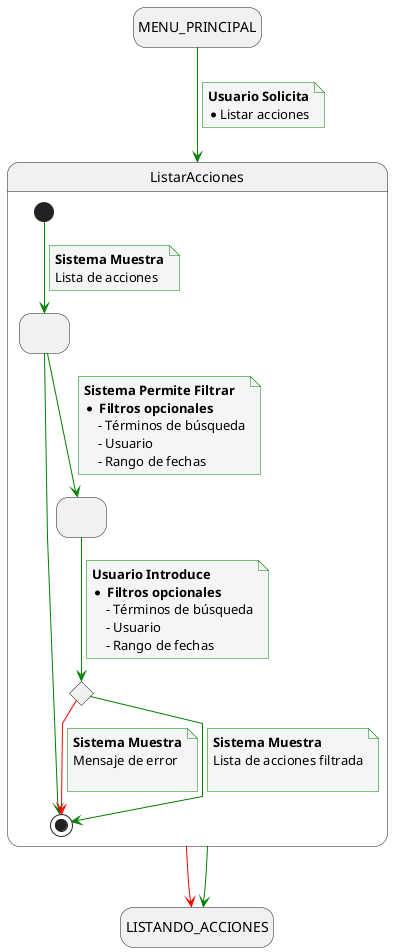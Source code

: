 @startuml
skinparam {
    NoteBackgroundColor #whiteSmoke
    ArrowColor #green
    NoteBorderColor #green
    linetype polyline
}

hide empty description

state startState as "MENU_PRINCIPAL"
state endState as "LISTANDO_ACCIONES"

startState --> ListarAcciones
note on link
    <b>Usuario Solicita</b>
    * Listar acciones
end note

ListarAcciones --> endState
ListarAcciones -[#red]> endState

state ListarAcciones{
    state solicitudFiltros as " "
    state envioFiltros as " "
    state revisionFiltrosEnviados <<choice>>

    [*] --> solicitudFiltros
    note on link
        <b>Sistema Muestra</b>
        Lista de acciones
    end note

    solicitudFiltros -r-> [*]

    solicitudFiltros --> envioFiltros
    note on link
        <b>Sistema Permite Filtrar</b>
        * <b> Filtros opcionales </b>
            - Términos de búsqueda
            - Usuario
            - Rango de fechas
    end note

    envioFiltros --> revisionFiltrosEnviados
    note on link
        <b>Usuario Introduce</b>
        * <b> Filtros opcionales </b>
            - Términos de búsqueda
            - Usuario
            - Rango de fechas
    end note

    revisionFiltrosEnviados -[#red]-> [*]
    note on link
        <b>Sistema Muestra</b>
        Mensaje de error

    end note

    revisionFiltrosEnviados --> [*]
    note on link
        <b>Sistema Muestra</b>
        Lista de acciones filtrada

    end note
}
@enduml